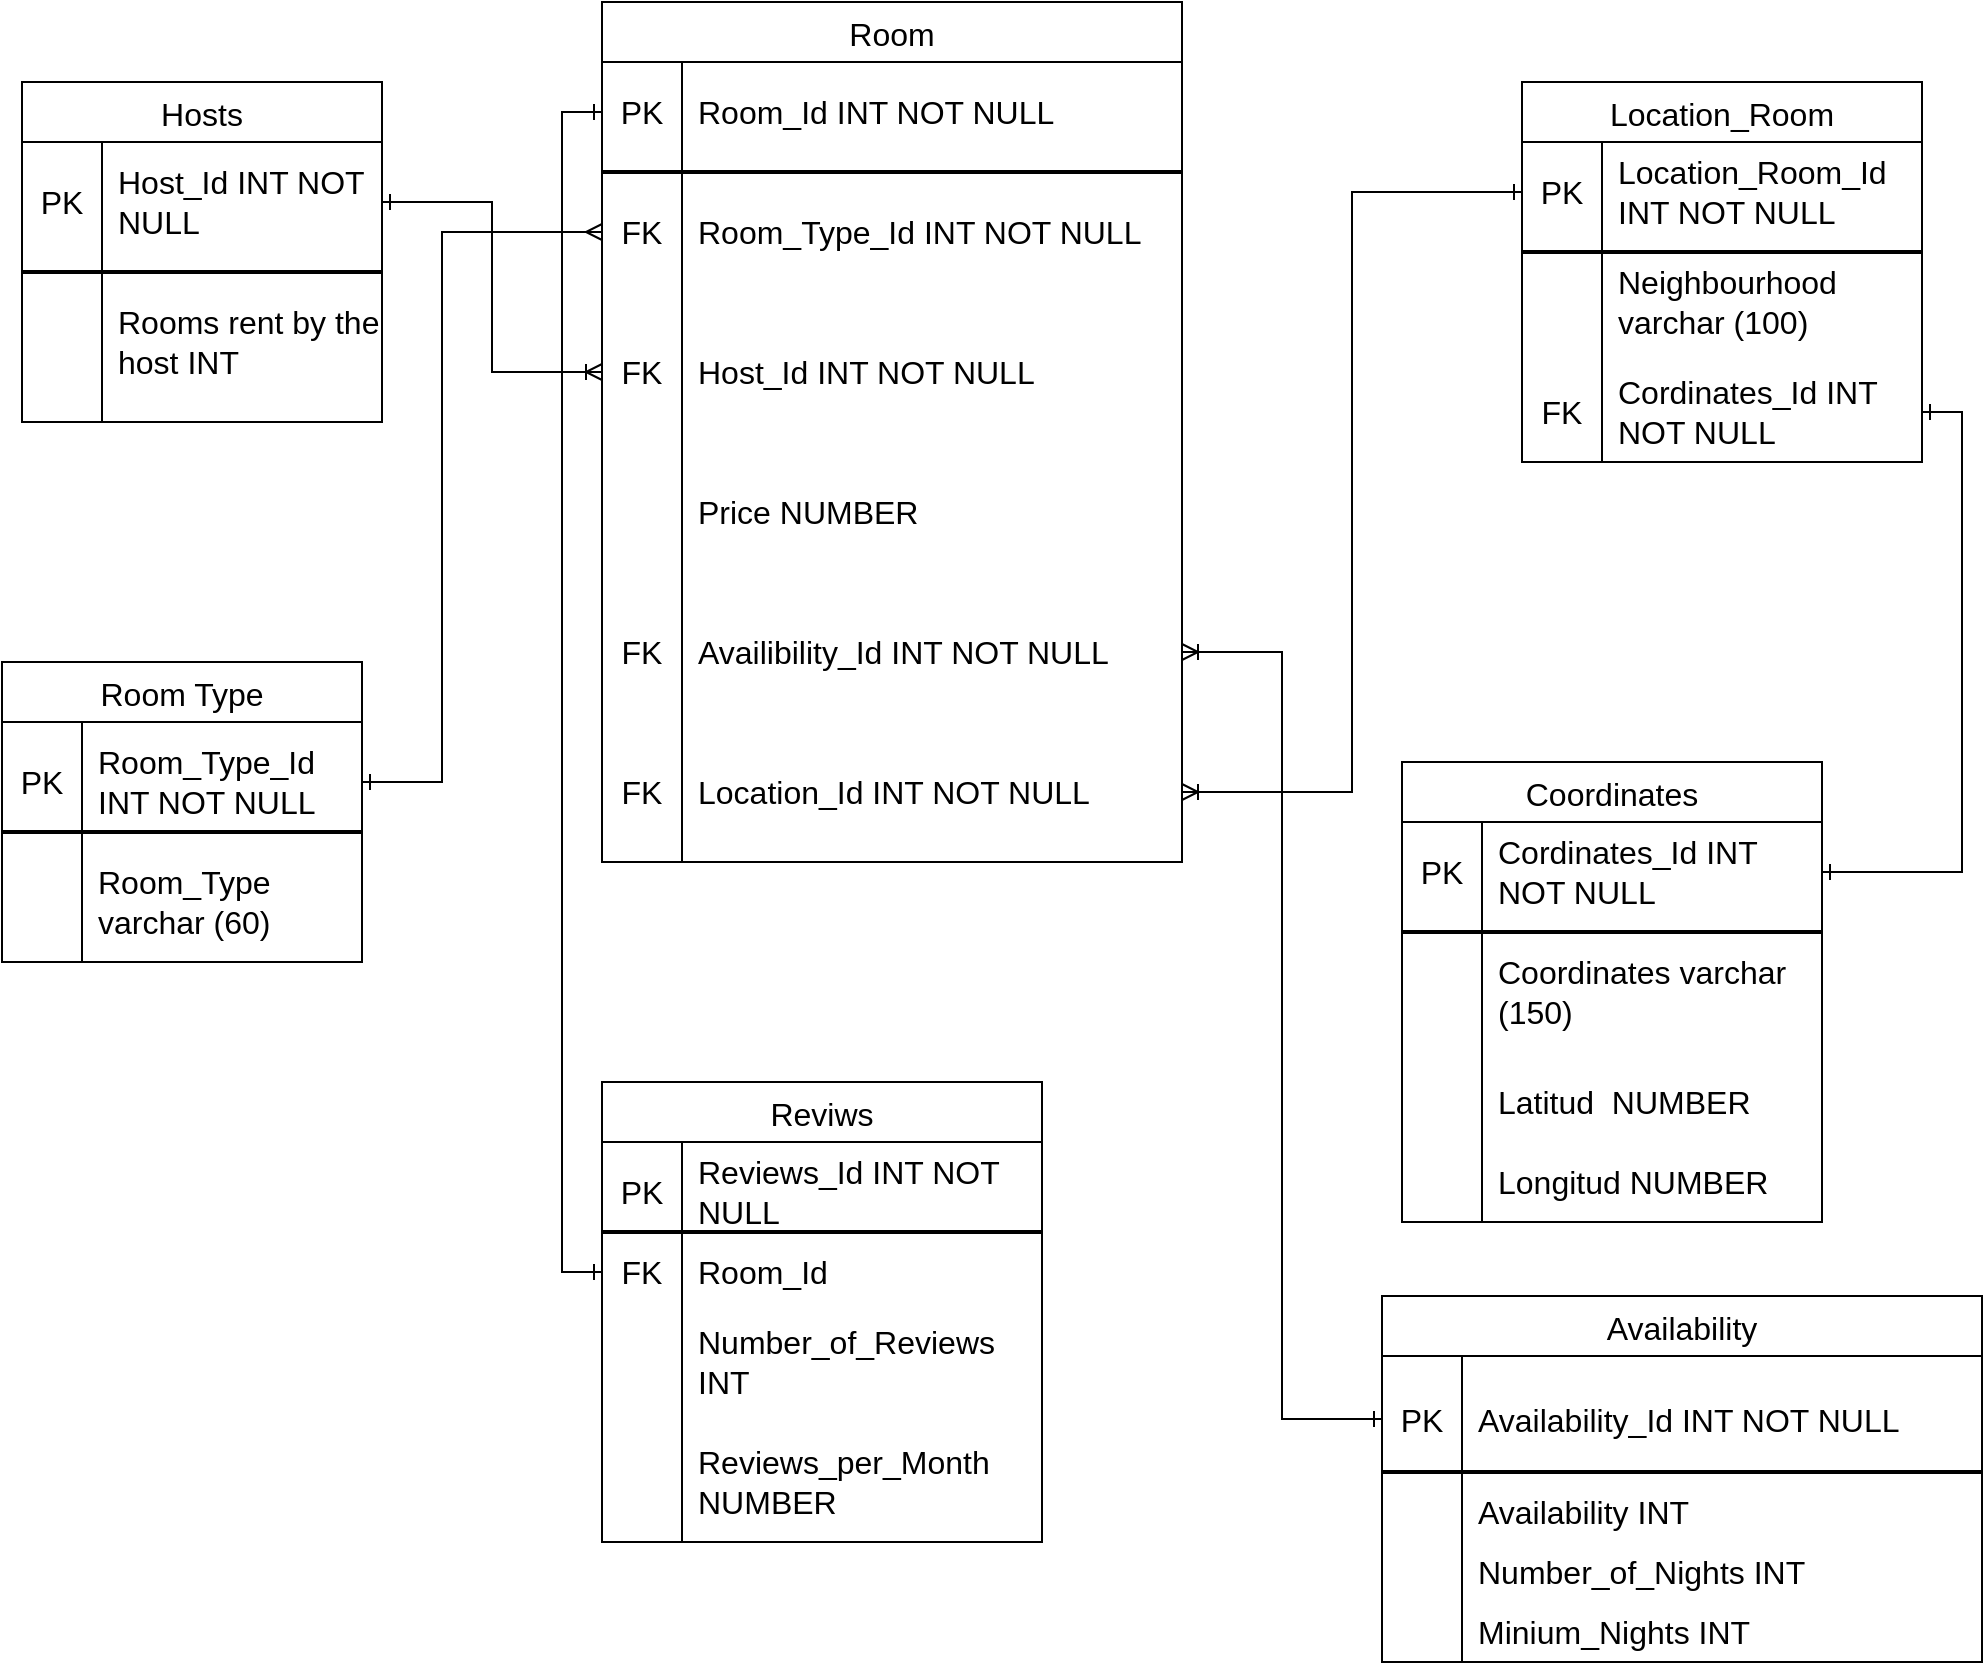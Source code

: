 <mxfile version="24.4.0" type="device">
  <diagram name="Página-1" id="UaWsLqwv9wHi15Pn0HxW">
    <mxGraphModel dx="1633" dy="898" grid="1" gridSize="10" guides="1" tooltips="1" connect="1" arrows="1" fold="1" page="1" pageScale="1" pageWidth="1169" pageHeight="1654" math="0" shadow="0">
      <root>
        <mxCell id="0" />
        <mxCell id="1" parent="0" />
        <mxCell id="s0JxeHWiGgHbualvhHLS-1" value="Hosts" style="shape=table;startSize=30;container=1;collapsible=0;childLayout=tableLayout;fixedRows=1;rowLines=0;fontStyle=0;strokeColor=default;fontSize=16;" parent="1" vertex="1">
          <mxGeometry x="70" y="80" width="180" height="170" as="geometry" />
        </mxCell>
        <mxCell id="s0JxeHWiGgHbualvhHLS-2" value="" style="shape=tableRow;horizontal=0;startSize=0;swimlaneHead=0;swimlaneBody=0;top=0;left=0;bottom=0;right=0;collapsible=0;dropTarget=0;fillColor=none;points=[[0,0.5],[1,0.5]];portConstraint=eastwest;strokeColor=inherit;fontSize=16;" parent="s0JxeHWiGgHbualvhHLS-1" vertex="1">
          <mxGeometry y="30" width="180" height="60" as="geometry" />
        </mxCell>
        <mxCell id="s0JxeHWiGgHbualvhHLS-3" value="PK" style="shape=partialRectangle;html=1;whiteSpace=wrap;connectable=0;fillColor=none;top=0;left=0;bottom=0;right=0;overflow=hidden;pointerEvents=1;strokeColor=inherit;fontSize=16;" parent="s0JxeHWiGgHbualvhHLS-2" vertex="1">
          <mxGeometry width="40" height="60" as="geometry">
            <mxRectangle width="40" height="60" as="alternateBounds" />
          </mxGeometry>
        </mxCell>
        <mxCell id="s0JxeHWiGgHbualvhHLS-4" value="Host_Id INT NOT NULL" style="shape=partialRectangle;html=1;whiteSpace=wrap;connectable=0;fillColor=none;top=0;left=0;bottom=0;right=0;align=left;spacingLeft=6;overflow=hidden;strokeColor=inherit;fontSize=16;" parent="s0JxeHWiGgHbualvhHLS-2" vertex="1">
          <mxGeometry x="40" width="140" height="60" as="geometry">
            <mxRectangle width="140" height="60" as="alternateBounds" />
          </mxGeometry>
        </mxCell>
        <mxCell id="s0JxeHWiGgHbualvhHLS-8" value="" style="shape=tableRow;horizontal=0;startSize=0;swimlaneHead=0;swimlaneBody=0;top=0;left=0;bottom=0;right=0;collapsible=0;dropTarget=0;fillColor=none;points=[[0,0.5],[1,0.5]];portConstraint=eastwest;strokeColor=inherit;fontSize=16;" parent="s0JxeHWiGgHbualvhHLS-1" vertex="1">
          <mxGeometry y="90" width="180" height="80" as="geometry" />
        </mxCell>
        <mxCell id="s0JxeHWiGgHbualvhHLS-9" value="" style="shape=partialRectangle;html=1;whiteSpace=wrap;connectable=0;fillColor=none;top=0;left=0;bottom=0;right=0;overflow=hidden;strokeColor=inherit;fontSize=16;" parent="s0JxeHWiGgHbualvhHLS-8" vertex="1">
          <mxGeometry width="40" height="80" as="geometry">
            <mxRectangle width="40" height="80" as="alternateBounds" />
          </mxGeometry>
        </mxCell>
        <mxCell id="s0JxeHWiGgHbualvhHLS-10" value="Rooms rent by the host INT&amp;nbsp;" style="shape=partialRectangle;html=1;whiteSpace=wrap;connectable=0;fillColor=none;top=0;left=0;bottom=0;right=0;align=left;spacingLeft=6;overflow=hidden;strokeColor=inherit;fontSize=16;" parent="s0JxeHWiGgHbualvhHLS-8" vertex="1">
          <mxGeometry x="40" width="140" height="80" as="geometry">
            <mxRectangle width="140" height="80" as="alternateBounds" />
          </mxGeometry>
        </mxCell>
        <mxCell id="s0JxeHWiGgHbualvhHLS-11" value="Location_Room" style="shape=table;startSize=30;container=1;collapsible=0;childLayout=tableLayout;fixedRows=1;rowLines=0;fontStyle=0;strokeColor=default;fontSize=16;" parent="1" vertex="1">
          <mxGeometry x="820" y="80" width="200" height="190" as="geometry" />
        </mxCell>
        <mxCell id="s0JxeHWiGgHbualvhHLS-12" value="" style="shape=tableRow;horizontal=0;startSize=0;swimlaneHead=0;swimlaneBody=0;top=0;left=0;bottom=0;right=0;collapsible=0;dropTarget=0;fillColor=none;points=[[0,0.5],[1,0.5]];portConstraint=eastwest;strokeColor=inherit;fontSize=16;" parent="s0JxeHWiGgHbualvhHLS-11" vertex="1">
          <mxGeometry y="30" width="200" height="50" as="geometry" />
        </mxCell>
        <mxCell id="s0JxeHWiGgHbualvhHLS-13" value="PK" style="shape=partialRectangle;html=1;whiteSpace=wrap;connectable=0;fillColor=none;top=0;left=0;bottom=0;right=0;overflow=hidden;pointerEvents=1;strokeColor=inherit;fontSize=16;" parent="s0JxeHWiGgHbualvhHLS-12" vertex="1">
          <mxGeometry width="40" height="50" as="geometry">
            <mxRectangle width="40" height="50" as="alternateBounds" />
          </mxGeometry>
        </mxCell>
        <mxCell id="s0JxeHWiGgHbualvhHLS-14" value="Location_Room_Id INT NOT NULL" style="shape=partialRectangle;html=1;whiteSpace=wrap;connectable=0;fillColor=none;top=0;left=0;bottom=0;right=0;align=left;spacingLeft=6;overflow=hidden;strokeColor=inherit;fontSize=16;" parent="s0JxeHWiGgHbualvhHLS-12" vertex="1">
          <mxGeometry x="40" width="160" height="50" as="geometry">
            <mxRectangle width="160" height="50" as="alternateBounds" />
          </mxGeometry>
        </mxCell>
        <mxCell id="s0JxeHWiGgHbualvhHLS-15" value="" style="shape=tableRow;horizontal=0;startSize=0;swimlaneHead=0;swimlaneBody=0;top=0;left=0;bottom=0;right=0;collapsible=0;dropTarget=0;fillColor=none;points=[[0,0.5],[1,0.5]];portConstraint=eastwest;strokeColor=inherit;fontSize=16;" parent="s0JxeHWiGgHbualvhHLS-11" vertex="1">
          <mxGeometry y="80" width="200" height="60" as="geometry" />
        </mxCell>
        <mxCell id="s0JxeHWiGgHbualvhHLS-16" value="" style="shape=partialRectangle;html=1;whiteSpace=wrap;connectable=0;fillColor=none;top=0;left=0;bottom=0;right=0;overflow=hidden;strokeColor=inherit;fontSize=16;" parent="s0JxeHWiGgHbualvhHLS-15" vertex="1">
          <mxGeometry width="40" height="60" as="geometry">
            <mxRectangle width="40" height="60" as="alternateBounds" />
          </mxGeometry>
        </mxCell>
        <mxCell id="s0JxeHWiGgHbualvhHLS-17" value="Neighbourhood varchar (100)" style="shape=partialRectangle;html=1;whiteSpace=wrap;connectable=0;fillColor=none;top=0;left=0;bottom=0;right=0;align=left;spacingLeft=6;overflow=hidden;strokeColor=inherit;fontSize=16;" parent="s0JxeHWiGgHbualvhHLS-15" vertex="1">
          <mxGeometry x="40" width="160" height="60" as="geometry">
            <mxRectangle width="160" height="60" as="alternateBounds" />
          </mxGeometry>
        </mxCell>
        <mxCell id="SpVYuSMOWZ6ZJoNV5RPl-62" value="" style="shape=tableRow;horizontal=0;startSize=0;swimlaneHead=0;swimlaneBody=0;top=0;left=0;bottom=0;right=0;collapsible=0;dropTarget=0;fillColor=none;points=[[0,0.5],[1,0.5]];portConstraint=eastwest;strokeColor=inherit;fontSize=16;" vertex="1" parent="s0JxeHWiGgHbualvhHLS-11">
          <mxGeometry y="140" width="200" height="50" as="geometry" />
        </mxCell>
        <mxCell id="SpVYuSMOWZ6ZJoNV5RPl-63" value="FK" style="shape=partialRectangle;html=1;whiteSpace=wrap;connectable=0;fillColor=none;top=0;left=0;bottom=0;right=0;overflow=hidden;strokeColor=inherit;fontSize=16;" vertex="1" parent="SpVYuSMOWZ6ZJoNV5RPl-62">
          <mxGeometry width="40" height="50" as="geometry">
            <mxRectangle width="40" height="50" as="alternateBounds" />
          </mxGeometry>
        </mxCell>
        <mxCell id="SpVYuSMOWZ6ZJoNV5RPl-64" value="Cordinates_Id INT NOT NULL" style="shape=partialRectangle;html=1;whiteSpace=wrap;connectable=0;fillColor=none;top=0;left=0;bottom=0;right=0;align=left;spacingLeft=6;overflow=hidden;strokeColor=inherit;fontSize=16;" vertex="1" parent="SpVYuSMOWZ6ZJoNV5RPl-62">
          <mxGeometry x="40" width="160" height="50" as="geometry">
            <mxRectangle width="160" height="50" as="alternateBounds" />
          </mxGeometry>
        </mxCell>
        <mxCell id="s0JxeHWiGgHbualvhHLS-21" value="Room" style="shape=table;startSize=30;container=1;collapsible=0;childLayout=tableLayout;fixedRows=1;rowLines=0;fontStyle=0;strokeColor=default;fontSize=16;" parent="1" vertex="1">
          <mxGeometry x="360" y="40" width="290" height="430" as="geometry" />
        </mxCell>
        <mxCell id="s0JxeHWiGgHbualvhHLS-22" value="" style="shape=tableRow;horizontal=0;startSize=0;swimlaneHead=0;swimlaneBody=0;top=0;left=0;bottom=0;right=0;collapsible=0;dropTarget=0;fillColor=none;points=[[0,0.5],[1,0.5]];portConstraint=eastwest;strokeColor=inherit;fontSize=16;" parent="s0JxeHWiGgHbualvhHLS-21" vertex="1">
          <mxGeometry y="30" width="290" height="50" as="geometry" />
        </mxCell>
        <mxCell id="s0JxeHWiGgHbualvhHLS-23" value="PK" style="shape=partialRectangle;html=1;whiteSpace=wrap;connectable=0;fillColor=none;top=0;left=0;bottom=0;right=0;overflow=hidden;pointerEvents=1;strokeColor=inherit;fontSize=16;" parent="s0JxeHWiGgHbualvhHLS-22" vertex="1">
          <mxGeometry width="40" height="50" as="geometry">
            <mxRectangle width="40" height="50" as="alternateBounds" />
          </mxGeometry>
        </mxCell>
        <mxCell id="s0JxeHWiGgHbualvhHLS-24" value="Room_Id INT NOT NULL" style="shape=partialRectangle;html=1;whiteSpace=wrap;connectable=0;fillColor=none;top=0;left=0;bottom=0;right=0;align=left;spacingLeft=6;overflow=hidden;strokeColor=inherit;fontSize=16;" parent="s0JxeHWiGgHbualvhHLS-22" vertex="1">
          <mxGeometry x="40" width="250" height="50" as="geometry">
            <mxRectangle width="250" height="50" as="alternateBounds" />
          </mxGeometry>
        </mxCell>
        <mxCell id="s0JxeHWiGgHbualvhHLS-28" value="" style="shape=tableRow;horizontal=0;startSize=0;swimlaneHead=0;swimlaneBody=0;top=0;left=0;bottom=0;right=0;collapsible=0;dropTarget=0;fillColor=none;points=[[0,0.5],[1,0.5]];portConstraint=eastwest;strokeColor=inherit;fontSize=16;" parent="s0JxeHWiGgHbualvhHLS-21" vertex="1">
          <mxGeometry y="80" width="290" height="70" as="geometry" />
        </mxCell>
        <mxCell id="s0JxeHWiGgHbualvhHLS-29" value="FK" style="shape=partialRectangle;html=1;whiteSpace=wrap;connectable=0;fillColor=none;top=0;left=0;bottom=0;right=0;overflow=hidden;strokeColor=inherit;fontSize=16;" parent="s0JxeHWiGgHbualvhHLS-28" vertex="1">
          <mxGeometry width="40" height="70" as="geometry">
            <mxRectangle width="40" height="70" as="alternateBounds" />
          </mxGeometry>
        </mxCell>
        <mxCell id="s0JxeHWiGgHbualvhHLS-30" value="Room_Type_Id INT NOT NULL" style="shape=partialRectangle;html=1;whiteSpace=wrap;connectable=0;fillColor=none;top=0;left=0;bottom=0;right=0;align=left;spacingLeft=6;overflow=hidden;strokeColor=inherit;fontSize=16;" parent="s0JxeHWiGgHbualvhHLS-28" vertex="1">
          <mxGeometry x="40" width="250" height="70" as="geometry">
            <mxRectangle width="250" height="70" as="alternateBounds" />
          </mxGeometry>
        </mxCell>
        <mxCell id="s0JxeHWiGgHbualvhHLS-44" value="" style="shape=tableRow;horizontal=0;startSize=0;swimlaneHead=0;swimlaneBody=0;top=0;left=0;bottom=0;right=0;collapsible=0;dropTarget=0;fillColor=none;points=[[0,0.5],[1,0.5]];portConstraint=eastwest;strokeColor=inherit;fontSize=16;" parent="s0JxeHWiGgHbualvhHLS-21" vertex="1">
          <mxGeometry y="150" width="290" height="70" as="geometry" />
        </mxCell>
        <mxCell id="s0JxeHWiGgHbualvhHLS-45" value="FK" style="shape=partialRectangle;html=1;whiteSpace=wrap;connectable=0;fillColor=none;top=0;left=0;bottom=0;right=0;overflow=hidden;strokeColor=inherit;fontSize=16;" parent="s0JxeHWiGgHbualvhHLS-44" vertex="1">
          <mxGeometry width="40" height="70" as="geometry">
            <mxRectangle width="40" height="70" as="alternateBounds" />
          </mxGeometry>
        </mxCell>
        <mxCell id="s0JxeHWiGgHbualvhHLS-46" value="Host_Id INT NOT NULL" style="shape=partialRectangle;html=1;whiteSpace=wrap;connectable=0;fillColor=none;top=0;left=0;bottom=0;right=0;align=left;spacingLeft=6;overflow=hidden;strokeColor=inherit;fontSize=16;" parent="s0JxeHWiGgHbualvhHLS-44" vertex="1">
          <mxGeometry x="40" width="250" height="70" as="geometry">
            <mxRectangle width="250" height="70" as="alternateBounds" />
          </mxGeometry>
        </mxCell>
        <mxCell id="s0JxeHWiGgHbualvhHLS-47" value="" style="shape=tableRow;horizontal=0;startSize=0;swimlaneHead=0;swimlaneBody=0;top=0;left=0;bottom=0;right=0;collapsible=0;dropTarget=0;fillColor=none;points=[[0,0.5],[1,0.5]];portConstraint=eastwest;strokeColor=inherit;fontSize=16;" parent="s0JxeHWiGgHbualvhHLS-21" vertex="1">
          <mxGeometry y="220" width="290" height="70" as="geometry" />
        </mxCell>
        <mxCell id="s0JxeHWiGgHbualvhHLS-48" value="" style="shape=partialRectangle;html=1;whiteSpace=wrap;connectable=0;fillColor=none;top=0;left=0;bottom=0;right=0;overflow=hidden;strokeColor=inherit;fontSize=16;" parent="s0JxeHWiGgHbualvhHLS-47" vertex="1">
          <mxGeometry width="40" height="70" as="geometry">
            <mxRectangle width="40" height="70" as="alternateBounds" />
          </mxGeometry>
        </mxCell>
        <mxCell id="s0JxeHWiGgHbualvhHLS-49" value="Price NUMBER" style="shape=partialRectangle;html=1;whiteSpace=wrap;connectable=0;fillColor=none;top=0;left=0;bottom=0;right=0;align=left;spacingLeft=6;overflow=hidden;strokeColor=inherit;fontSize=16;" parent="s0JxeHWiGgHbualvhHLS-47" vertex="1">
          <mxGeometry x="40" width="250" height="70" as="geometry">
            <mxRectangle width="250" height="70" as="alternateBounds" />
          </mxGeometry>
        </mxCell>
        <mxCell id="s0JxeHWiGgHbualvhHLS-59" value="" style="shape=tableRow;horizontal=0;startSize=0;swimlaneHead=0;swimlaneBody=0;top=0;left=0;bottom=0;right=0;collapsible=0;dropTarget=0;fillColor=none;points=[[0,0.5],[1,0.5]];portConstraint=eastwest;strokeColor=inherit;fontSize=16;" parent="s0JxeHWiGgHbualvhHLS-21" vertex="1">
          <mxGeometry y="290" width="290" height="70" as="geometry" />
        </mxCell>
        <mxCell id="s0JxeHWiGgHbualvhHLS-60" value="FK" style="shape=partialRectangle;html=1;whiteSpace=wrap;connectable=0;fillColor=none;top=0;left=0;bottom=0;right=0;overflow=hidden;strokeColor=inherit;fontSize=16;" parent="s0JxeHWiGgHbualvhHLS-59" vertex="1">
          <mxGeometry width="40" height="70" as="geometry">
            <mxRectangle width="40" height="70" as="alternateBounds" />
          </mxGeometry>
        </mxCell>
        <mxCell id="s0JxeHWiGgHbualvhHLS-61" value="Availibility_Id INT NOT NULL" style="shape=partialRectangle;html=1;whiteSpace=wrap;connectable=0;fillColor=none;top=0;left=0;bottom=0;right=0;align=left;spacingLeft=6;overflow=hidden;strokeColor=inherit;fontSize=16;" parent="s0JxeHWiGgHbualvhHLS-59" vertex="1">
          <mxGeometry x="40" width="250" height="70" as="geometry">
            <mxRectangle width="250" height="70" as="alternateBounds" />
          </mxGeometry>
        </mxCell>
        <mxCell id="s0JxeHWiGgHbualvhHLS-75" value="" style="shape=tableRow;horizontal=0;startSize=0;swimlaneHead=0;swimlaneBody=0;top=0;left=0;bottom=0;right=0;collapsible=0;dropTarget=0;fillColor=none;points=[[0,0.5],[1,0.5]];portConstraint=eastwest;strokeColor=inherit;fontSize=16;" parent="s0JxeHWiGgHbualvhHLS-21" vertex="1">
          <mxGeometry y="360" width="290" height="70" as="geometry" />
        </mxCell>
        <mxCell id="s0JxeHWiGgHbualvhHLS-76" value="FK" style="shape=partialRectangle;html=1;whiteSpace=wrap;connectable=0;fillColor=none;top=0;left=0;bottom=0;right=0;overflow=hidden;strokeColor=inherit;fontSize=16;" parent="s0JxeHWiGgHbualvhHLS-75" vertex="1">
          <mxGeometry width="40" height="70" as="geometry">
            <mxRectangle width="40" height="70" as="alternateBounds" />
          </mxGeometry>
        </mxCell>
        <mxCell id="s0JxeHWiGgHbualvhHLS-77" value="Location_Id INT NOT NULL" style="shape=partialRectangle;html=1;whiteSpace=wrap;connectable=0;fillColor=none;top=0;left=0;bottom=0;right=0;align=left;spacingLeft=6;overflow=hidden;strokeColor=inherit;fontSize=16;" parent="s0JxeHWiGgHbualvhHLS-75" vertex="1">
          <mxGeometry x="40" width="250" height="70" as="geometry">
            <mxRectangle width="250" height="70" as="alternateBounds" />
          </mxGeometry>
        </mxCell>
        <mxCell id="s0JxeHWiGgHbualvhHLS-32" value="" style="line;strokeWidth=2;html=1;" parent="1" vertex="1">
          <mxGeometry x="70" y="170" width="180" height="10" as="geometry" />
        </mxCell>
        <mxCell id="s0JxeHWiGgHbualvhHLS-62" value="" style="line;strokeWidth=2;html=1;" parent="1" vertex="1">
          <mxGeometry x="360" y="120" width="290" height="10" as="geometry" />
        </mxCell>
        <mxCell id="s0JxeHWiGgHbualvhHLS-66" value="" style="line;strokeWidth=2;html=1;" parent="1" vertex="1">
          <mxGeometry x="820" y="160" width="200" height="10" as="geometry" />
        </mxCell>
        <mxCell id="SpVYuSMOWZ6ZJoNV5RPl-1" value="Coordinates" style="shape=table;startSize=30;container=1;collapsible=0;childLayout=tableLayout;fixedRows=1;rowLines=0;fontStyle=0;strokeColor=default;fontSize=16;" vertex="1" parent="1">
          <mxGeometry x="760" y="420" width="210" height="230" as="geometry" />
        </mxCell>
        <mxCell id="SpVYuSMOWZ6ZJoNV5RPl-2" value="" style="shape=tableRow;horizontal=0;startSize=0;swimlaneHead=0;swimlaneBody=0;top=0;left=0;bottom=0;right=0;collapsible=0;dropTarget=0;fillColor=none;points=[[0,0.5],[1,0.5]];portConstraint=eastwest;strokeColor=inherit;fontSize=16;" vertex="1" parent="SpVYuSMOWZ6ZJoNV5RPl-1">
          <mxGeometry y="30" width="210" height="50" as="geometry" />
        </mxCell>
        <mxCell id="SpVYuSMOWZ6ZJoNV5RPl-3" value="PK" style="shape=partialRectangle;html=1;whiteSpace=wrap;connectable=0;fillColor=none;top=0;left=0;bottom=0;right=0;overflow=hidden;pointerEvents=1;strokeColor=inherit;fontSize=16;" vertex="1" parent="SpVYuSMOWZ6ZJoNV5RPl-2">
          <mxGeometry width="40" height="50" as="geometry">
            <mxRectangle width="40" height="50" as="alternateBounds" />
          </mxGeometry>
        </mxCell>
        <mxCell id="SpVYuSMOWZ6ZJoNV5RPl-4" value="Cordinates_Id INT NOT NULL" style="shape=partialRectangle;html=1;whiteSpace=wrap;connectable=0;fillColor=none;top=0;left=0;bottom=0;right=0;align=left;spacingLeft=6;overflow=hidden;strokeColor=inherit;fontSize=16;" vertex="1" parent="SpVYuSMOWZ6ZJoNV5RPl-2">
          <mxGeometry x="40" width="170" height="50" as="geometry">
            <mxRectangle width="170" height="50" as="alternateBounds" />
          </mxGeometry>
        </mxCell>
        <mxCell id="SpVYuSMOWZ6ZJoNV5RPl-5" value="" style="shape=tableRow;horizontal=0;startSize=0;swimlaneHead=0;swimlaneBody=0;top=0;left=0;bottom=0;right=0;collapsible=0;dropTarget=0;fillColor=none;points=[[0,0.5],[1,0.5]];portConstraint=eastwest;strokeColor=inherit;fontSize=16;" vertex="1" parent="SpVYuSMOWZ6ZJoNV5RPl-1">
          <mxGeometry y="80" width="210" height="70" as="geometry" />
        </mxCell>
        <mxCell id="SpVYuSMOWZ6ZJoNV5RPl-6" value="" style="shape=partialRectangle;html=1;whiteSpace=wrap;connectable=0;fillColor=none;top=0;left=0;bottom=0;right=0;overflow=hidden;strokeColor=inherit;fontSize=16;" vertex="1" parent="SpVYuSMOWZ6ZJoNV5RPl-5">
          <mxGeometry width="40" height="70" as="geometry">
            <mxRectangle width="40" height="70" as="alternateBounds" />
          </mxGeometry>
        </mxCell>
        <mxCell id="SpVYuSMOWZ6ZJoNV5RPl-7" value="Coordinates varchar (150)&amp;nbsp;" style="shape=partialRectangle;html=1;whiteSpace=wrap;connectable=0;fillColor=none;top=0;left=0;bottom=0;right=0;align=left;spacingLeft=6;overflow=hidden;strokeColor=inherit;fontSize=16;" vertex="1" parent="SpVYuSMOWZ6ZJoNV5RPl-5">
          <mxGeometry x="40" width="170" height="70" as="geometry">
            <mxRectangle width="170" height="70" as="alternateBounds" />
          </mxGeometry>
        </mxCell>
        <mxCell id="SpVYuSMOWZ6ZJoNV5RPl-8" value="" style="shape=tableRow;horizontal=0;startSize=0;swimlaneHead=0;swimlaneBody=0;top=0;left=0;bottom=0;right=0;collapsible=0;dropTarget=0;fillColor=none;points=[[0,0.5],[1,0.5]];portConstraint=eastwest;strokeColor=inherit;fontSize=16;" vertex="1" parent="SpVYuSMOWZ6ZJoNV5RPl-1">
          <mxGeometry y="150" width="210" height="40" as="geometry" />
        </mxCell>
        <mxCell id="SpVYuSMOWZ6ZJoNV5RPl-9" value="" style="shape=partialRectangle;html=1;whiteSpace=wrap;connectable=0;fillColor=none;top=0;left=0;bottom=0;right=0;overflow=hidden;strokeColor=inherit;fontSize=16;" vertex="1" parent="SpVYuSMOWZ6ZJoNV5RPl-8">
          <mxGeometry width="40" height="40" as="geometry">
            <mxRectangle width="40" height="40" as="alternateBounds" />
          </mxGeometry>
        </mxCell>
        <mxCell id="SpVYuSMOWZ6ZJoNV5RPl-10" value="Latitud&amp;nbsp; NUMBER&amp;nbsp;" style="shape=partialRectangle;html=1;whiteSpace=wrap;connectable=0;fillColor=none;top=0;left=0;bottom=0;right=0;align=left;spacingLeft=6;overflow=hidden;strokeColor=inherit;fontSize=16;" vertex="1" parent="SpVYuSMOWZ6ZJoNV5RPl-8">
          <mxGeometry x="40" width="170" height="40" as="geometry">
            <mxRectangle width="170" height="40" as="alternateBounds" />
          </mxGeometry>
        </mxCell>
        <mxCell id="SpVYuSMOWZ6ZJoNV5RPl-11" value="" style="shape=tableRow;horizontal=0;startSize=0;swimlaneHead=0;swimlaneBody=0;top=0;left=0;bottom=0;right=0;collapsible=0;dropTarget=0;fillColor=none;points=[[0,0.5],[1,0.5]];portConstraint=eastwest;strokeColor=inherit;fontSize=16;" vertex="1" parent="SpVYuSMOWZ6ZJoNV5RPl-1">
          <mxGeometry y="190" width="210" height="40" as="geometry" />
        </mxCell>
        <mxCell id="SpVYuSMOWZ6ZJoNV5RPl-12" value="" style="shape=partialRectangle;html=1;whiteSpace=wrap;connectable=0;fillColor=none;top=0;left=0;bottom=0;right=0;overflow=hidden;strokeColor=inherit;fontSize=16;" vertex="1" parent="SpVYuSMOWZ6ZJoNV5RPl-11">
          <mxGeometry width="40" height="40" as="geometry">
            <mxRectangle width="40" height="40" as="alternateBounds" />
          </mxGeometry>
        </mxCell>
        <mxCell id="SpVYuSMOWZ6ZJoNV5RPl-13" value="Longitud NUMBER" style="shape=partialRectangle;html=1;whiteSpace=wrap;connectable=0;fillColor=none;top=0;left=0;bottom=0;right=0;align=left;spacingLeft=6;overflow=hidden;strokeColor=inherit;fontSize=16;" vertex="1" parent="SpVYuSMOWZ6ZJoNV5RPl-11">
          <mxGeometry x="40" width="170" height="40" as="geometry">
            <mxRectangle width="170" height="40" as="alternateBounds" />
          </mxGeometry>
        </mxCell>
        <mxCell id="SpVYuSMOWZ6ZJoNV5RPl-14" value="" style="line;strokeWidth=2;html=1;" vertex="1" parent="1">
          <mxGeometry x="760" y="500" width="210" height="10" as="geometry" />
        </mxCell>
        <mxCell id="SpVYuSMOWZ6ZJoNV5RPl-15" value="Reviws" style="shape=table;startSize=30;container=1;collapsible=0;childLayout=tableLayout;fixedRows=1;rowLines=0;fontStyle=0;strokeColor=default;fontSize=16;" vertex="1" parent="1">
          <mxGeometry x="360" y="580" width="220" height="230" as="geometry" />
        </mxCell>
        <mxCell id="SpVYuSMOWZ6ZJoNV5RPl-16" value="" style="shape=tableRow;horizontal=0;startSize=0;swimlaneHead=0;swimlaneBody=0;top=0;left=0;bottom=0;right=0;collapsible=0;dropTarget=0;fillColor=none;points=[[0,0.5],[1,0.5]];portConstraint=eastwest;strokeColor=inherit;fontSize=16;" vertex="1" parent="SpVYuSMOWZ6ZJoNV5RPl-15">
          <mxGeometry y="30" width="220" height="50" as="geometry" />
        </mxCell>
        <mxCell id="SpVYuSMOWZ6ZJoNV5RPl-17" value="PK" style="shape=partialRectangle;html=1;whiteSpace=wrap;connectable=0;fillColor=none;top=0;left=0;bottom=0;right=0;overflow=hidden;pointerEvents=1;strokeColor=inherit;fontSize=16;" vertex="1" parent="SpVYuSMOWZ6ZJoNV5RPl-16">
          <mxGeometry width="40" height="50" as="geometry">
            <mxRectangle width="40" height="50" as="alternateBounds" />
          </mxGeometry>
        </mxCell>
        <mxCell id="SpVYuSMOWZ6ZJoNV5RPl-18" value="Reviews_Id INT NOT NULL" style="shape=partialRectangle;html=1;whiteSpace=wrap;connectable=0;fillColor=none;top=0;left=0;bottom=0;right=0;align=left;spacingLeft=6;overflow=hidden;strokeColor=inherit;fontSize=16;" vertex="1" parent="SpVYuSMOWZ6ZJoNV5RPl-16">
          <mxGeometry x="40" width="180" height="50" as="geometry">
            <mxRectangle width="180" height="50" as="alternateBounds" />
          </mxGeometry>
        </mxCell>
        <mxCell id="SpVYuSMOWZ6ZJoNV5RPl-19" value="" style="shape=tableRow;horizontal=0;startSize=0;swimlaneHead=0;swimlaneBody=0;top=0;left=0;bottom=0;right=0;collapsible=0;dropTarget=0;fillColor=none;points=[[0,0.5],[1,0.5]];portConstraint=eastwest;strokeColor=inherit;fontSize=16;" vertex="1" parent="SpVYuSMOWZ6ZJoNV5RPl-15">
          <mxGeometry y="80" width="220" height="30" as="geometry" />
        </mxCell>
        <mxCell id="SpVYuSMOWZ6ZJoNV5RPl-20" value="FK" style="shape=partialRectangle;html=1;whiteSpace=wrap;connectable=0;fillColor=none;top=0;left=0;bottom=0;right=0;overflow=hidden;strokeColor=inherit;fontSize=16;" vertex="1" parent="SpVYuSMOWZ6ZJoNV5RPl-19">
          <mxGeometry width="40" height="30" as="geometry">
            <mxRectangle width="40" height="30" as="alternateBounds" />
          </mxGeometry>
        </mxCell>
        <mxCell id="SpVYuSMOWZ6ZJoNV5RPl-21" value="Room_Id&amp;nbsp;" style="shape=partialRectangle;html=1;whiteSpace=wrap;connectable=0;fillColor=none;top=0;left=0;bottom=0;right=0;align=left;spacingLeft=6;overflow=hidden;strokeColor=inherit;fontSize=16;" vertex="1" parent="SpVYuSMOWZ6ZJoNV5RPl-19">
          <mxGeometry x="40" width="180" height="30" as="geometry">
            <mxRectangle width="180" height="30" as="alternateBounds" />
          </mxGeometry>
        </mxCell>
        <mxCell id="SpVYuSMOWZ6ZJoNV5RPl-25" value="" style="shape=tableRow;horizontal=0;startSize=0;swimlaneHead=0;swimlaneBody=0;top=0;left=0;bottom=0;right=0;collapsible=0;dropTarget=0;fillColor=none;points=[[0,0.5],[1,0.5]];portConstraint=eastwest;strokeColor=inherit;fontSize=16;" vertex="1" parent="SpVYuSMOWZ6ZJoNV5RPl-15">
          <mxGeometry y="110" width="220" height="60" as="geometry" />
        </mxCell>
        <mxCell id="SpVYuSMOWZ6ZJoNV5RPl-26" value="" style="shape=partialRectangle;html=1;whiteSpace=wrap;connectable=0;fillColor=none;top=0;left=0;bottom=0;right=0;overflow=hidden;strokeColor=inherit;fontSize=16;" vertex="1" parent="SpVYuSMOWZ6ZJoNV5RPl-25">
          <mxGeometry width="40" height="60" as="geometry">
            <mxRectangle width="40" height="60" as="alternateBounds" />
          </mxGeometry>
        </mxCell>
        <mxCell id="SpVYuSMOWZ6ZJoNV5RPl-27" value="Number_of_Reviews INT" style="shape=partialRectangle;html=1;whiteSpace=wrap;connectable=0;fillColor=none;top=0;left=0;bottom=0;right=0;align=left;spacingLeft=6;overflow=hidden;strokeColor=inherit;fontSize=16;" vertex="1" parent="SpVYuSMOWZ6ZJoNV5RPl-25">
          <mxGeometry x="40" width="180" height="60" as="geometry">
            <mxRectangle width="180" height="60" as="alternateBounds" />
          </mxGeometry>
        </mxCell>
        <mxCell id="SpVYuSMOWZ6ZJoNV5RPl-28" value="" style="shape=tableRow;horizontal=0;startSize=0;swimlaneHead=0;swimlaneBody=0;top=0;left=0;bottom=0;right=0;collapsible=0;dropTarget=0;fillColor=none;points=[[0,0.5],[1,0.5]];portConstraint=eastwest;strokeColor=inherit;fontSize=16;" vertex="1" parent="SpVYuSMOWZ6ZJoNV5RPl-15">
          <mxGeometry y="170" width="220" height="60" as="geometry" />
        </mxCell>
        <mxCell id="SpVYuSMOWZ6ZJoNV5RPl-29" value="" style="shape=partialRectangle;html=1;whiteSpace=wrap;connectable=0;fillColor=none;top=0;left=0;bottom=0;right=0;overflow=hidden;strokeColor=inherit;fontSize=16;" vertex="1" parent="SpVYuSMOWZ6ZJoNV5RPl-28">
          <mxGeometry width="40" height="60" as="geometry">
            <mxRectangle width="40" height="60" as="alternateBounds" />
          </mxGeometry>
        </mxCell>
        <mxCell id="SpVYuSMOWZ6ZJoNV5RPl-30" value="Reviews_per_Month NUMBER" style="shape=partialRectangle;html=1;whiteSpace=wrap;connectable=0;fillColor=none;top=0;left=0;bottom=0;right=0;align=left;spacingLeft=6;overflow=hidden;strokeColor=inherit;fontSize=16;" vertex="1" parent="SpVYuSMOWZ6ZJoNV5RPl-28">
          <mxGeometry x="40" width="180" height="60" as="geometry">
            <mxRectangle width="180" height="60" as="alternateBounds" />
          </mxGeometry>
        </mxCell>
        <mxCell id="SpVYuSMOWZ6ZJoNV5RPl-31" value="Room Type" style="shape=table;startSize=30;container=1;collapsible=0;childLayout=tableLayout;fixedRows=1;rowLines=0;fontStyle=0;strokeColor=default;fontSize=16;" vertex="1" parent="1">
          <mxGeometry x="60" y="370" width="180" height="150" as="geometry" />
        </mxCell>
        <mxCell id="SpVYuSMOWZ6ZJoNV5RPl-32" value="" style="shape=tableRow;horizontal=0;startSize=0;swimlaneHead=0;swimlaneBody=0;top=0;left=0;bottom=0;right=0;collapsible=0;dropTarget=0;fillColor=none;points=[[0,0.5],[1,0.5]];portConstraint=eastwest;strokeColor=inherit;fontSize=16;" vertex="1" parent="SpVYuSMOWZ6ZJoNV5RPl-31">
          <mxGeometry y="30" width="180" height="60" as="geometry" />
        </mxCell>
        <mxCell id="SpVYuSMOWZ6ZJoNV5RPl-33" value="PK" style="shape=partialRectangle;html=1;whiteSpace=wrap;connectable=0;fillColor=none;top=0;left=0;bottom=0;right=0;overflow=hidden;pointerEvents=1;strokeColor=inherit;fontSize=16;" vertex="1" parent="SpVYuSMOWZ6ZJoNV5RPl-32">
          <mxGeometry width="40" height="60" as="geometry">
            <mxRectangle width="40" height="60" as="alternateBounds" />
          </mxGeometry>
        </mxCell>
        <mxCell id="SpVYuSMOWZ6ZJoNV5RPl-34" value="Room_Type_Id INT NOT NULL" style="shape=partialRectangle;html=1;whiteSpace=wrap;connectable=0;fillColor=none;top=0;left=0;bottom=0;right=0;align=left;spacingLeft=6;overflow=hidden;strokeColor=inherit;fontSize=16;" vertex="1" parent="SpVYuSMOWZ6ZJoNV5RPl-32">
          <mxGeometry x="40" width="140" height="60" as="geometry">
            <mxRectangle width="140" height="60" as="alternateBounds" />
          </mxGeometry>
        </mxCell>
        <mxCell id="SpVYuSMOWZ6ZJoNV5RPl-35" value="" style="shape=tableRow;horizontal=0;startSize=0;swimlaneHead=0;swimlaneBody=0;top=0;left=0;bottom=0;right=0;collapsible=0;dropTarget=0;fillColor=none;points=[[0,0.5],[1,0.5]];portConstraint=eastwest;strokeColor=inherit;fontSize=16;" vertex="1" parent="SpVYuSMOWZ6ZJoNV5RPl-31">
          <mxGeometry y="90" width="180" height="60" as="geometry" />
        </mxCell>
        <mxCell id="SpVYuSMOWZ6ZJoNV5RPl-36" value="" style="shape=partialRectangle;html=1;whiteSpace=wrap;connectable=0;fillColor=none;top=0;left=0;bottom=0;right=0;overflow=hidden;strokeColor=inherit;fontSize=16;" vertex="1" parent="SpVYuSMOWZ6ZJoNV5RPl-35">
          <mxGeometry width="40" height="60" as="geometry">
            <mxRectangle width="40" height="60" as="alternateBounds" />
          </mxGeometry>
        </mxCell>
        <mxCell id="SpVYuSMOWZ6ZJoNV5RPl-37" value="Room_Type varchar (60)&amp;nbsp;" style="shape=partialRectangle;html=1;whiteSpace=wrap;connectable=0;fillColor=none;top=0;left=0;bottom=0;right=0;align=left;spacingLeft=6;overflow=hidden;strokeColor=inherit;fontSize=16;" vertex="1" parent="SpVYuSMOWZ6ZJoNV5RPl-35">
          <mxGeometry x="40" width="140" height="60" as="geometry">
            <mxRectangle width="140" height="60" as="alternateBounds" />
          </mxGeometry>
        </mxCell>
        <mxCell id="SpVYuSMOWZ6ZJoNV5RPl-41" value="Availability" style="shape=table;startSize=30;container=1;collapsible=0;childLayout=tableLayout;fixedRows=1;rowLines=0;fontStyle=0;strokeColor=default;fontSize=16;" vertex="1" parent="1">
          <mxGeometry x="750" y="687" width="300" height="183" as="geometry" />
        </mxCell>
        <mxCell id="SpVYuSMOWZ6ZJoNV5RPl-42" value="" style="shape=tableRow;horizontal=0;startSize=0;swimlaneHead=0;swimlaneBody=0;top=0;left=0;bottom=0;right=0;collapsible=0;dropTarget=0;fillColor=none;points=[[0,0.5],[1,0.5]];portConstraint=eastwest;strokeColor=inherit;fontSize=16;" vertex="1" parent="SpVYuSMOWZ6ZJoNV5RPl-41">
          <mxGeometry y="30" width="300" height="63" as="geometry" />
        </mxCell>
        <mxCell id="SpVYuSMOWZ6ZJoNV5RPl-43" value="PK" style="shape=partialRectangle;html=1;whiteSpace=wrap;connectable=0;fillColor=none;top=0;left=0;bottom=0;right=0;overflow=hidden;pointerEvents=1;strokeColor=inherit;fontSize=16;" vertex="1" parent="SpVYuSMOWZ6ZJoNV5RPl-42">
          <mxGeometry width="40" height="63" as="geometry">
            <mxRectangle width="40" height="63" as="alternateBounds" />
          </mxGeometry>
        </mxCell>
        <mxCell id="SpVYuSMOWZ6ZJoNV5RPl-44" value="&lt;span style=&quot;text-align: center; text-wrap: nowrap;&quot;&gt;Availability_Id INT NOT NULL&lt;/span&gt;" style="shape=partialRectangle;html=1;whiteSpace=wrap;connectable=0;fillColor=none;top=0;left=0;bottom=0;right=0;align=left;spacingLeft=6;overflow=hidden;strokeColor=inherit;fontSize=16;" vertex="1" parent="SpVYuSMOWZ6ZJoNV5RPl-42">
          <mxGeometry x="40" width="260" height="63" as="geometry">
            <mxRectangle width="260" height="63" as="alternateBounds" />
          </mxGeometry>
        </mxCell>
        <mxCell id="SpVYuSMOWZ6ZJoNV5RPl-45" value="" style="shape=tableRow;horizontal=0;startSize=0;swimlaneHead=0;swimlaneBody=0;top=0;left=0;bottom=0;right=0;collapsible=0;dropTarget=0;fillColor=none;points=[[0,0.5],[1,0.5]];portConstraint=eastwest;strokeColor=inherit;fontSize=16;" vertex="1" parent="SpVYuSMOWZ6ZJoNV5RPl-41">
          <mxGeometry y="93" width="300" height="30" as="geometry" />
        </mxCell>
        <mxCell id="SpVYuSMOWZ6ZJoNV5RPl-46" value="" style="shape=partialRectangle;html=1;whiteSpace=wrap;connectable=0;fillColor=none;top=0;left=0;bottom=0;right=0;overflow=hidden;strokeColor=inherit;fontSize=16;" vertex="1" parent="SpVYuSMOWZ6ZJoNV5RPl-45">
          <mxGeometry width="40" height="30" as="geometry">
            <mxRectangle width="40" height="30" as="alternateBounds" />
          </mxGeometry>
        </mxCell>
        <mxCell id="SpVYuSMOWZ6ZJoNV5RPl-47" value="&lt;span style=&quot;text-align: center; text-wrap: nowrap;&quot;&gt;Availability INT&lt;/span&gt;" style="shape=partialRectangle;html=1;whiteSpace=wrap;connectable=0;fillColor=none;top=0;left=0;bottom=0;right=0;align=left;spacingLeft=6;overflow=hidden;strokeColor=inherit;fontSize=16;" vertex="1" parent="SpVYuSMOWZ6ZJoNV5RPl-45">
          <mxGeometry x="40" width="260" height="30" as="geometry">
            <mxRectangle width="260" height="30" as="alternateBounds" />
          </mxGeometry>
        </mxCell>
        <mxCell id="SpVYuSMOWZ6ZJoNV5RPl-48" value="" style="shape=tableRow;horizontal=0;startSize=0;swimlaneHead=0;swimlaneBody=0;top=0;left=0;bottom=0;right=0;collapsible=0;dropTarget=0;fillColor=none;points=[[0,0.5],[1,0.5]];portConstraint=eastwest;strokeColor=inherit;fontSize=16;" vertex="1" parent="SpVYuSMOWZ6ZJoNV5RPl-41">
          <mxGeometry y="123" width="300" height="30" as="geometry" />
        </mxCell>
        <mxCell id="SpVYuSMOWZ6ZJoNV5RPl-49" value="" style="shape=partialRectangle;html=1;whiteSpace=wrap;connectable=0;fillColor=none;top=0;left=0;bottom=0;right=0;overflow=hidden;strokeColor=inherit;fontSize=16;" vertex="1" parent="SpVYuSMOWZ6ZJoNV5RPl-48">
          <mxGeometry width="40" height="30" as="geometry">
            <mxRectangle width="40" height="30" as="alternateBounds" />
          </mxGeometry>
        </mxCell>
        <mxCell id="SpVYuSMOWZ6ZJoNV5RPl-50" value="Number_of_Nights INT" style="shape=partialRectangle;html=1;whiteSpace=wrap;connectable=0;fillColor=none;top=0;left=0;bottom=0;right=0;align=left;spacingLeft=6;overflow=hidden;strokeColor=inherit;fontSize=16;" vertex="1" parent="SpVYuSMOWZ6ZJoNV5RPl-48">
          <mxGeometry x="40" width="260" height="30" as="geometry">
            <mxRectangle width="260" height="30" as="alternateBounds" />
          </mxGeometry>
        </mxCell>
        <mxCell id="SpVYuSMOWZ6ZJoNV5RPl-51" value="" style="shape=tableRow;horizontal=0;startSize=0;swimlaneHead=0;swimlaneBody=0;top=0;left=0;bottom=0;right=0;collapsible=0;dropTarget=0;fillColor=none;points=[[0,0.5],[1,0.5]];portConstraint=eastwest;strokeColor=inherit;fontSize=16;" vertex="1" parent="SpVYuSMOWZ6ZJoNV5RPl-41">
          <mxGeometry y="153" width="300" height="30" as="geometry" />
        </mxCell>
        <mxCell id="SpVYuSMOWZ6ZJoNV5RPl-52" value="" style="shape=partialRectangle;html=1;whiteSpace=wrap;connectable=0;fillColor=none;top=0;left=0;bottom=0;right=0;overflow=hidden;strokeColor=inherit;fontSize=16;" vertex="1" parent="SpVYuSMOWZ6ZJoNV5RPl-51">
          <mxGeometry width="40" height="30" as="geometry">
            <mxRectangle width="40" height="30" as="alternateBounds" />
          </mxGeometry>
        </mxCell>
        <mxCell id="SpVYuSMOWZ6ZJoNV5RPl-53" value="Minium_Nights INT" style="shape=partialRectangle;html=1;whiteSpace=wrap;connectable=0;fillColor=none;top=0;left=0;bottom=0;right=0;align=left;spacingLeft=6;overflow=hidden;strokeColor=inherit;fontSize=16;" vertex="1" parent="SpVYuSMOWZ6ZJoNV5RPl-51">
          <mxGeometry x="40" width="260" height="30" as="geometry">
            <mxRectangle width="260" height="30" as="alternateBounds" />
          </mxGeometry>
        </mxCell>
        <mxCell id="SpVYuSMOWZ6ZJoNV5RPl-54" value="" style="line;strokeWidth=2;html=1;" vertex="1" parent="1">
          <mxGeometry x="360" y="650" width="220" height="10" as="geometry" />
        </mxCell>
        <mxCell id="SpVYuSMOWZ6ZJoNV5RPl-55" value="" style="line;strokeWidth=2;html=1;" vertex="1" parent="1">
          <mxGeometry x="750" y="770" width="300" height="10" as="geometry" />
        </mxCell>
        <mxCell id="SpVYuSMOWZ6ZJoNV5RPl-56" value="" style="line;strokeWidth=2;html=1;" vertex="1" parent="1">
          <mxGeometry x="60" y="450" width="180" height="10" as="geometry" />
        </mxCell>
        <mxCell id="SpVYuSMOWZ6ZJoNV5RPl-57" style="edgeStyle=orthogonalEdgeStyle;rounded=0;orthogonalLoop=1;jettySize=auto;html=1;exitX=1;exitY=0.5;exitDx=0;exitDy=0;entryX=0;entryY=0.5;entryDx=0;entryDy=0;targetPerimeterSpacing=0;endArrow=ERoneToMany;endFill=0;startArrow=ERone;startFill=0;" edge="1" parent="1" source="s0JxeHWiGgHbualvhHLS-2" target="s0JxeHWiGgHbualvhHLS-44">
          <mxGeometry relative="1" as="geometry" />
        </mxCell>
        <mxCell id="SpVYuSMOWZ6ZJoNV5RPl-58" style="edgeStyle=orthogonalEdgeStyle;rounded=0;orthogonalLoop=1;jettySize=auto;html=1;exitX=0;exitY=0.5;exitDx=0;exitDy=0;entryX=1;entryY=0.5;entryDx=0;entryDy=0;startArrow=ERone;startFill=0;endArrow=ERoneToMany;endFill=0;" edge="1" parent="1" source="s0JxeHWiGgHbualvhHLS-12" target="s0JxeHWiGgHbualvhHLS-75">
          <mxGeometry relative="1" as="geometry" />
        </mxCell>
        <mxCell id="SpVYuSMOWZ6ZJoNV5RPl-59" style="edgeStyle=orthogonalEdgeStyle;rounded=0;orthogonalLoop=1;jettySize=auto;html=1;exitX=1;exitY=0.5;exitDx=0;exitDy=0;entryX=0;entryY=0.5;entryDx=0;entryDy=0;startArrow=ERone;startFill=0;endArrow=ERmany;endFill=0;" edge="1" parent="1" source="SpVYuSMOWZ6ZJoNV5RPl-32" target="s0JxeHWiGgHbualvhHLS-28">
          <mxGeometry relative="1" as="geometry">
            <Array as="points">
              <mxPoint x="280" y="430" />
              <mxPoint x="280" y="155" />
            </Array>
          </mxGeometry>
        </mxCell>
        <mxCell id="SpVYuSMOWZ6ZJoNV5RPl-65" style="edgeStyle=orthogonalEdgeStyle;rounded=0;orthogonalLoop=1;jettySize=auto;html=1;exitX=1;exitY=0.5;exitDx=0;exitDy=0;entryX=1;entryY=0.5;entryDx=0;entryDy=0;startArrow=ERone;startFill=0;endArrow=ERone;endFill=0;" edge="1" parent="1" source="SpVYuSMOWZ6ZJoNV5RPl-2" target="SpVYuSMOWZ6ZJoNV5RPl-62">
          <mxGeometry relative="1" as="geometry" />
        </mxCell>
        <mxCell id="SpVYuSMOWZ6ZJoNV5RPl-66" style="edgeStyle=orthogonalEdgeStyle;rounded=0;orthogonalLoop=1;jettySize=auto;html=1;exitX=0;exitY=0.5;exitDx=0;exitDy=0;entryX=1;entryY=0.5;entryDx=0;entryDy=0;startArrow=ERone;startFill=0;endArrow=ERoneToMany;endFill=0;" edge="1" parent="1" source="SpVYuSMOWZ6ZJoNV5RPl-42" target="s0JxeHWiGgHbualvhHLS-59">
          <mxGeometry relative="1" as="geometry" />
        </mxCell>
        <mxCell id="SpVYuSMOWZ6ZJoNV5RPl-68" style="edgeStyle=orthogonalEdgeStyle;rounded=0;orthogonalLoop=1;jettySize=auto;html=1;exitX=0;exitY=0.5;exitDx=0;exitDy=0;entryX=0;entryY=0.5;entryDx=0;entryDy=0;startArrow=ERone;startFill=0;endArrow=ERone;endFill=0;" edge="1" parent="1" source="s0JxeHWiGgHbualvhHLS-22" target="SpVYuSMOWZ6ZJoNV5RPl-19">
          <mxGeometry relative="1" as="geometry" />
        </mxCell>
      </root>
    </mxGraphModel>
  </diagram>
</mxfile>
